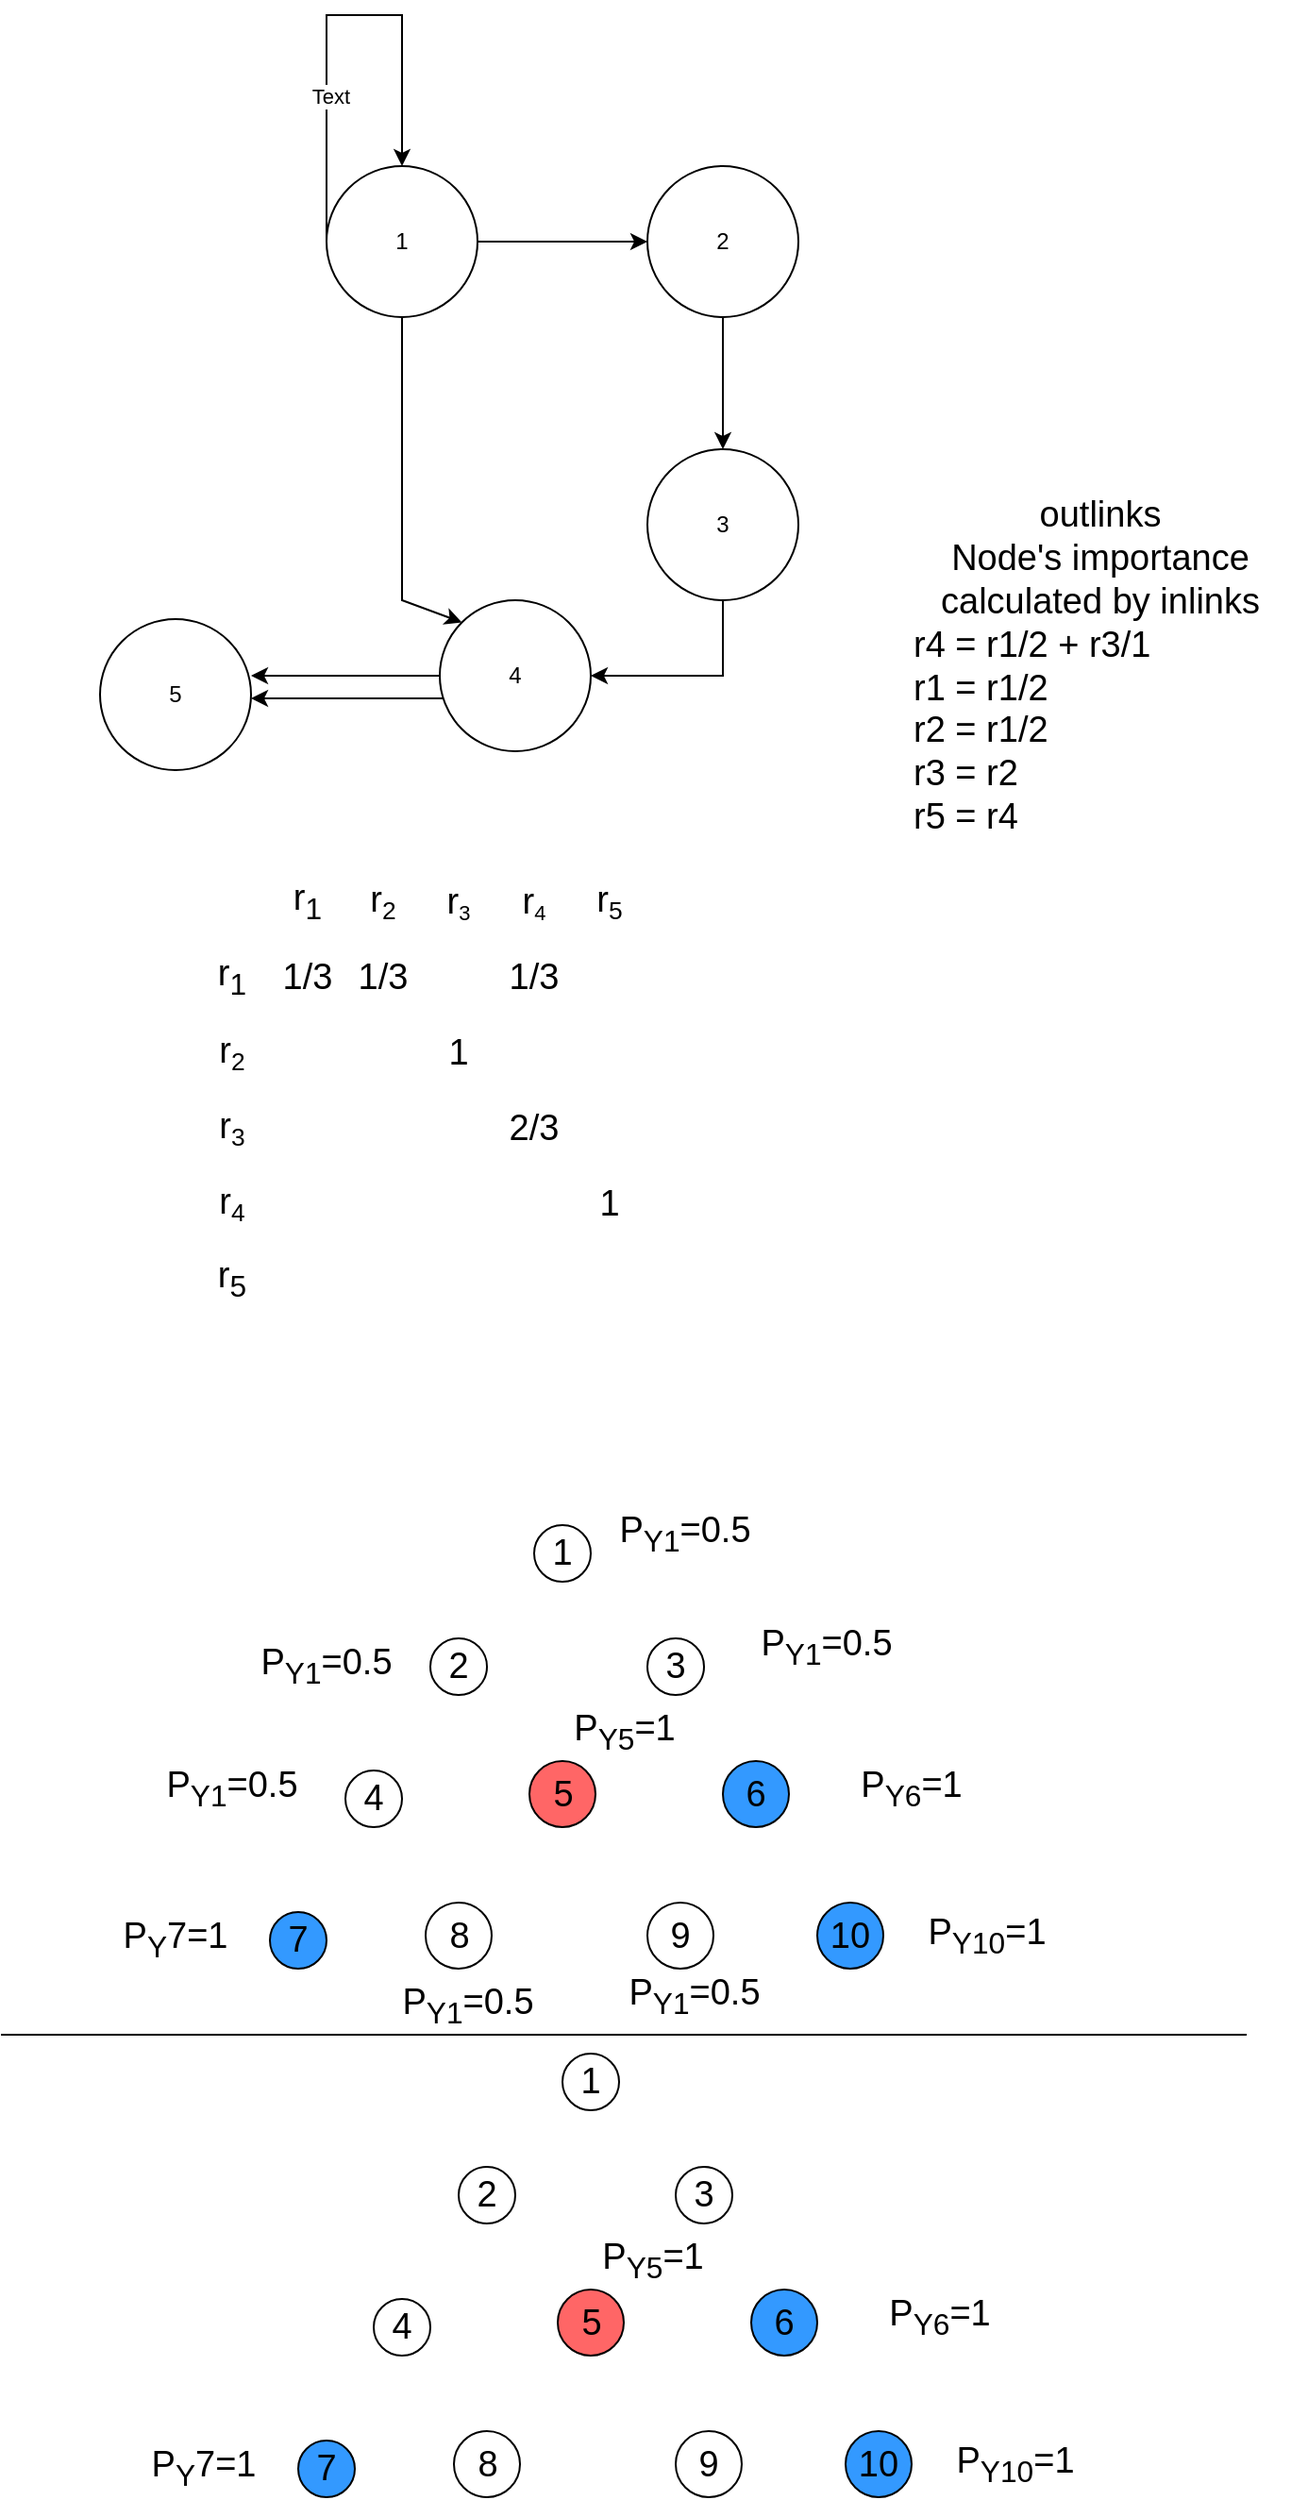 <mxfile version="18.1.2" type="github">
  <diagram id="Ig6DqcMsb9MTZLkhWmV6" name="Page-1">
    <mxGraphModel dx="1166" dy="666" grid="1" gridSize="10" guides="1" tooltips="1" connect="1" arrows="1" fold="1" page="1" pageScale="1" pageWidth="827" pageHeight="1169" math="0" shadow="0">
      <root>
        <mxCell id="0" />
        <mxCell id="1" parent="0" />
        <mxCell id="ug2zntYY6omCZdX16Obv-1" value="1" style="ellipse;whiteSpace=wrap;html=1;aspect=fixed;" vertex="1" parent="1">
          <mxGeometry x="270" y="150" width="80" height="80" as="geometry" />
        </mxCell>
        <mxCell id="ug2zntYY6omCZdX16Obv-2" value="2" style="ellipse;whiteSpace=wrap;html=1;aspect=fixed;" vertex="1" parent="1">
          <mxGeometry x="440" y="150" width="80" height="80" as="geometry" />
        </mxCell>
        <mxCell id="ug2zntYY6omCZdX16Obv-3" value="3" style="ellipse;whiteSpace=wrap;html=1;aspect=fixed;" vertex="1" parent="1">
          <mxGeometry x="440" y="300" width="80" height="80" as="geometry" />
        </mxCell>
        <mxCell id="ug2zntYY6omCZdX16Obv-4" value="" style="endArrow=classic;html=1;rounded=0;entryX=0;entryY=0.5;entryDx=0;entryDy=0;" edge="1" parent="1" source="ug2zntYY6omCZdX16Obv-1" target="ug2zntYY6omCZdX16Obv-2">
          <mxGeometry width="50" height="50" relative="1" as="geometry">
            <mxPoint x="190" y="290" as="sourcePoint" />
            <mxPoint x="240" y="240" as="targetPoint" />
          </mxGeometry>
        </mxCell>
        <mxCell id="ug2zntYY6omCZdX16Obv-5" value="" style="endArrow=classic;html=1;rounded=0;entryX=0.5;entryY=0;entryDx=0;entryDy=0;" edge="1" parent="1" target="ug2zntYY6omCZdX16Obv-3">
          <mxGeometry width="50" height="50" relative="1" as="geometry">
            <mxPoint x="480" y="230" as="sourcePoint" />
            <mxPoint x="490" y="300" as="targetPoint" />
          </mxGeometry>
        </mxCell>
        <mxCell id="ug2zntYY6omCZdX16Obv-7" value="4" style="ellipse;whiteSpace=wrap;html=1;aspect=fixed;" vertex="1" parent="1">
          <mxGeometry x="330" y="380" width="80" height="80" as="geometry" />
        </mxCell>
        <mxCell id="ug2zntYY6omCZdX16Obv-8" value="5" style="ellipse;whiteSpace=wrap;html=1;aspect=fixed;" vertex="1" parent="1">
          <mxGeometry x="150" y="390" width="80" height="80" as="geometry" />
        </mxCell>
        <mxCell id="ug2zntYY6omCZdX16Obv-9" value="" style="endArrow=classic;html=1;rounded=0;exitX=0.5;exitY=1;exitDx=0;exitDy=0;entryX=1;entryY=0.5;entryDx=0;entryDy=0;" edge="1" parent="1" source="ug2zntYY6omCZdX16Obv-3" target="ug2zntYY6omCZdX16Obv-7">
          <mxGeometry width="50" height="50" relative="1" as="geometry">
            <mxPoint x="560" y="480" as="sourcePoint" />
            <mxPoint x="610" y="430" as="targetPoint" />
            <Array as="points">
              <mxPoint x="480" y="420" />
            </Array>
          </mxGeometry>
        </mxCell>
        <mxCell id="ug2zntYY6omCZdX16Obv-10" value="" style="endArrow=classic;html=1;rounded=0;exitX=0.025;exitY=0.65;exitDx=0;exitDy=0;exitPerimeter=0;" edge="1" parent="1" source="ug2zntYY6omCZdX16Obv-7">
          <mxGeometry width="50" height="50" relative="1" as="geometry">
            <mxPoint x="100" y="550" as="sourcePoint" />
            <mxPoint x="230" y="432" as="targetPoint" />
          </mxGeometry>
        </mxCell>
        <mxCell id="ug2zntYY6omCZdX16Obv-12" value="" style="endArrow=classic;html=1;rounded=0;entryX=0;entryY=0;entryDx=0;entryDy=0;" edge="1" parent="1" source="ug2zntYY6omCZdX16Obv-1" target="ug2zntYY6omCZdX16Obv-7">
          <mxGeometry width="50" height="50" relative="1" as="geometry">
            <mxPoint x="310" y="370" as="sourcePoint" />
            <mxPoint x="360" y="320" as="targetPoint" />
            <Array as="points">
              <mxPoint x="310" y="300" />
              <mxPoint x="310" y="380" />
            </Array>
          </mxGeometry>
        </mxCell>
        <mxCell id="ug2zntYY6omCZdX16Obv-13" value="" style="endArrow=classic;html=1;rounded=0;exitX=0;exitY=0.5;exitDx=0;exitDy=0;" edge="1" parent="1" source="ug2zntYY6omCZdX16Obv-7">
          <mxGeometry width="50" height="50" relative="1" as="geometry">
            <mxPoint x="200" y="400" as="sourcePoint" />
            <mxPoint x="230" y="420" as="targetPoint" />
          </mxGeometry>
        </mxCell>
        <mxCell id="ug2zntYY6omCZdX16Obv-16" value="" style="edgeStyle=elbowEdgeStyle;elbow=horizontal;endArrow=classic;html=1;rounded=0;exitX=0;exitY=0.5;exitDx=0;exitDy=0;entryX=0.5;entryY=0;entryDx=0;entryDy=0;" edge="1" parent="1" source="ug2zntYY6omCZdX16Obv-1" target="ug2zntYY6omCZdX16Obv-1">
          <mxGeometry width="50" height="50" relative="1" as="geometry">
            <mxPoint x="390" y="370" as="sourcePoint" />
            <mxPoint x="340" y="80" as="targetPoint" />
            <Array as="points">
              <mxPoint x="310" y="70" />
              <mxPoint x="260" y="130" />
              <mxPoint x="320" y="80" />
              <mxPoint x="340" y="80" />
            </Array>
          </mxGeometry>
        </mxCell>
        <mxCell id="ug2zntYY6omCZdX16Obv-19" value="Text" style="edgeLabel;html=1;align=center;verticalAlign=middle;resizable=0;points=[];" vertex="1" connectable="0" parent="ug2zntYY6omCZdX16Obv-16">
          <mxGeometry x="-0.354" y="-2" relative="1" as="geometry">
            <mxPoint as="offset" />
          </mxGeometry>
        </mxCell>
        <mxCell id="ug2zntYY6omCZdX16Obv-20" value="r&lt;sub&gt;1&lt;/sub&gt;" style="text;html=1;strokeColor=none;fillColor=none;align=center;verticalAlign=middle;whiteSpace=wrap;rounded=0;fontSize=19;" vertex="1" parent="1">
          <mxGeometry x="200" y="560" width="40" height="40" as="geometry" />
        </mxCell>
        <mxCell id="ug2zntYY6omCZdX16Obv-21" value="r&lt;span style=&quot;font-size: 15.833px;&quot;&gt;&lt;sub&gt;2&lt;/sub&gt;&lt;/span&gt;" style="text;html=1;strokeColor=none;fillColor=none;align=center;verticalAlign=middle;whiteSpace=wrap;rounded=0;fontSize=19;" vertex="1" parent="1">
          <mxGeometry x="200" y="600" width="40" height="40" as="geometry" />
        </mxCell>
        <mxCell id="ug2zntYY6omCZdX16Obv-22" value="r&lt;span style=&quot;font-size: 15.833px;&quot;&gt;&lt;sub&gt;3&lt;/sub&gt;&lt;/span&gt;" style="text;html=1;strokeColor=none;fillColor=none;align=center;verticalAlign=middle;whiteSpace=wrap;rounded=0;fontSize=19;" vertex="1" parent="1">
          <mxGeometry x="200" y="640" width="40" height="40" as="geometry" />
        </mxCell>
        <mxCell id="ug2zntYY6omCZdX16Obv-23" value="r&lt;span style=&quot;font-size: 15.833px;&quot;&gt;&lt;sub&gt;4&lt;/sub&gt;&lt;/span&gt;" style="text;html=1;strokeColor=none;fillColor=none;align=center;verticalAlign=middle;whiteSpace=wrap;rounded=0;fontSize=19;" vertex="1" parent="1">
          <mxGeometry x="200" y="680" width="40" height="40" as="geometry" />
        </mxCell>
        <mxCell id="ug2zntYY6omCZdX16Obv-24" value="r&lt;sub&gt;1&lt;/sub&gt;" style="text;html=1;strokeColor=none;fillColor=none;align=center;verticalAlign=middle;whiteSpace=wrap;rounded=0;fontSize=19;" vertex="1" parent="1">
          <mxGeometry x="240" y="520" width="40" height="40" as="geometry" />
        </mxCell>
        <mxCell id="ug2zntYY6omCZdX16Obv-27" value="r&lt;span style=&quot;font-size: 13.194px;&quot;&gt;&lt;sub&gt;3&lt;/sub&gt;&lt;/span&gt;" style="text;html=1;strokeColor=none;fillColor=none;align=center;verticalAlign=middle;whiteSpace=wrap;rounded=0;fontSize=19;" vertex="1" parent="1">
          <mxGeometry x="320" y="520" width="40" height="40" as="geometry" />
        </mxCell>
        <mxCell id="ug2zntYY6omCZdX16Obv-28" value="r&lt;span style=&quot;font-size: 15.833px;&quot;&gt;&lt;sub&gt;2&lt;/sub&gt;&lt;/span&gt;" style="text;html=1;strokeColor=none;fillColor=none;align=center;verticalAlign=middle;whiteSpace=wrap;rounded=0;fontSize=19;" vertex="1" parent="1">
          <mxGeometry x="280" y="520" width="40" height="40" as="geometry" />
        </mxCell>
        <mxCell id="ug2zntYY6omCZdX16Obv-29" value="r&lt;span style=&quot;font-size: 13.194px;&quot;&gt;&lt;sub&gt;4&lt;/sub&gt;&lt;/span&gt;" style="text;html=1;strokeColor=none;fillColor=none;align=center;verticalAlign=middle;whiteSpace=wrap;rounded=0;fontSize=19;" vertex="1" parent="1">
          <mxGeometry x="360" y="520" width="40" height="40" as="geometry" />
        </mxCell>
        <mxCell id="ug2zntYY6omCZdX16Obv-30" value="r&lt;span style=&quot;font-size: 15.833px;&quot;&gt;&lt;sub&gt;5&lt;/sub&gt;&lt;/span&gt;" style="text;html=1;strokeColor=none;fillColor=none;align=center;verticalAlign=middle;whiteSpace=wrap;rounded=0;fontSize=19;" vertex="1" parent="1">
          <mxGeometry x="400" y="520" width="40" height="40" as="geometry" />
        </mxCell>
        <mxCell id="ug2zntYY6omCZdX16Obv-31" value="r&lt;sub&gt;5&lt;/sub&gt;" style="text;html=1;strokeColor=none;fillColor=none;align=center;verticalAlign=middle;whiteSpace=wrap;rounded=0;fontSize=19;" vertex="1" parent="1">
          <mxGeometry x="200" y="720" width="40" height="40" as="geometry" />
        </mxCell>
        <mxCell id="ug2zntYY6omCZdX16Obv-32" value="1/3" style="text;html=1;strokeColor=none;fillColor=none;align=center;verticalAlign=middle;whiteSpace=wrap;rounded=0;fontSize=19;" vertex="1" parent="1">
          <mxGeometry x="240" y="560" width="40" height="40" as="geometry" />
        </mxCell>
        <mxCell id="ug2zntYY6omCZdX16Obv-33" value="1/3" style="text;html=1;strokeColor=none;fillColor=none;align=center;verticalAlign=middle;whiteSpace=wrap;rounded=0;fontSize=19;" vertex="1" parent="1">
          <mxGeometry x="280" y="560" width="40" height="40" as="geometry" />
        </mxCell>
        <mxCell id="ug2zntYY6omCZdX16Obv-34" value="1/3" style="text;html=1;strokeColor=none;fillColor=none;align=center;verticalAlign=middle;whiteSpace=wrap;rounded=0;fontSize=19;" vertex="1" parent="1">
          <mxGeometry x="360" y="560" width="40" height="40" as="geometry" />
        </mxCell>
        <mxCell id="ug2zntYY6omCZdX16Obv-36" value="1" style="text;html=1;strokeColor=none;fillColor=none;align=center;verticalAlign=middle;whiteSpace=wrap;rounded=0;fontSize=19;" vertex="1" parent="1">
          <mxGeometry x="320" y="600" width="40" height="40" as="geometry" />
        </mxCell>
        <mxCell id="ug2zntYY6omCZdX16Obv-37" value="2/3" style="text;html=1;strokeColor=none;fillColor=none;align=center;verticalAlign=middle;whiteSpace=wrap;rounded=0;fontSize=19;" vertex="1" parent="1">
          <mxGeometry x="360" y="640" width="40" height="40" as="geometry" />
        </mxCell>
        <mxCell id="ug2zntYY6omCZdX16Obv-38" value="1" style="text;html=1;strokeColor=none;fillColor=none;align=center;verticalAlign=middle;whiteSpace=wrap;rounded=0;fontSize=19;" vertex="1" parent="1">
          <mxGeometry x="400" y="680" width="40" height="40" as="geometry" />
        </mxCell>
        <mxCell id="ug2zntYY6omCZdX16Obv-39" value="outlinks&lt;br&gt;Node&#39;s importance calculated by inlinks&lt;br&gt;&lt;div style=&quot;text-align: left;&quot;&gt;&lt;span style=&quot;background-color: initial;&quot;&gt;r4 = r1/2 + r3/1&lt;/span&gt;&lt;/div&gt;&lt;div style=&quot;text-align: left;&quot;&gt;&lt;span style=&quot;background-color: initial;&quot;&gt;r1 = r1/2&lt;/span&gt;&lt;/div&gt;&lt;div style=&quot;text-align: left;&quot;&gt;&lt;span style=&quot;background-color: initial;&quot;&gt;r2 = r1/2&lt;/span&gt;&lt;/div&gt;&lt;div style=&quot;text-align: left;&quot;&gt;&lt;span style=&quot;background-color: initial;&quot;&gt;r3 = r2&lt;/span&gt;&lt;/div&gt;&lt;div style=&quot;text-align: left;&quot;&gt;&lt;span style=&quot;background-color: initial;&quot;&gt;r5 = r4&lt;/span&gt;&lt;/div&gt;" style="text;html=1;strokeColor=none;fillColor=none;align=center;verticalAlign=middle;whiteSpace=wrap;rounded=0;fontSize=19;" vertex="1" parent="1">
          <mxGeometry x="580" y="290" width="200" height="250" as="geometry" />
        </mxCell>
        <mxCell id="ug2zntYY6omCZdX16Obv-40" value="1" style="ellipse;whiteSpace=wrap;html=1;aspect=fixed;fontSize=19;" vertex="1" parent="1">
          <mxGeometry x="380" y="870" width="30" height="30" as="geometry" />
        </mxCell>
        <mxCell id="ug2zntYY6omCZdX16Obv-41" value="2" style="ellipse;whiteSpace=wrap;html=1;aspect=fixed;fontSize=19;" vertex="1" parent="1">
          <mxGeometry x="325" y="930" width="30" height="30" as="geometry" />
        </mxCell>
        <mxCell id="ug2zntYY6omCZdX16Obv-42" value="3" style="ellipse;whiteSpace=wrap;html=1;aspect=fixed;fontSize=19;" vertex="1" parent="1">
          <mxGeometry x="440" y="930" width="30" height="30" as="geometry" />
        </mxCell>
        <mxCell id="ug2zntYY6omCZdX16Obv-43" value="5" style="ellipse;whiteSpace=wrap;html=1;aspect=fixed;fontSize=19;fillColor=#FF6666;" vertex="1" parent="1">
          <mxGeometry x="377.5" y="995" width="35" height="35" as="geometry" />
        </mxCell>
        <mxCell id="ug2zntYY6omCZdX16Obv-44" value="4" style="ellipse;whiteSpace=wrap;html=1;aspect=fixed;fontSize=19;" vertex="1" parent="1">
          <mxGeometry x="280" y="1000" width="30" height="30" as="geometry" />
        </mxCell>
        <mxCell id="ug2zntYY6omCZdX16Obv-47" value="6" style="ellipse;whiteSpace=wrap;html=1;aspect=fixed;fontSize=19;fillColor=#3399FF;" vertex="1" parent="1">
          <mxGeometry x="480" y="995" width="35" height="35" as="geometry" />
        </mxCell>
        <mxCell id="ug2zntYY6omCZdX16Obv-48" value="8" style="ellipse;whiteSpace=wrap;html=1;aspect=fixed;fontSize=19;" vertex="1" parent="1">
          <mxGeometry x="322.5" y="1070" width="35" height="35" as="geometry" />
        </mxCell>
        <mxCell id="ug2zntYY6omCZdX16Obv-49" value="7" style="ellipse;whiteSpace=wrap;html=1;aspect=fixed;fontSize=19;fillColor=#3399FF;" vertex="1" parent="1">
          <mxGeometry x="240" y="1075" width="30" height="30" as="geometry" />
        </mxCell>
        <mxCell id="ug2zntYY6omCZdX16Obv-50" value="9" style="ellipse;whiteSpace=wrap;html=1;aspect=fixed;fontSize=19;" vertex="1" parent="1">
          <mxGeometry x="440" y="1070" width="35" height="35" as="geometry" />
        </mxCell>
        <mxCell id="ug2zntYY6omCZdX16Obv-51" value="10" style="ellipse;whiteSpace=wrap;html=1;aspect=fixed;fontSize=19;fillColor=#3399FF;" vertex="1" parent="1">
          <mxGeometry x="530" y="1070" width="35" height="35" as="geometry" />
        </mxCell>
        <mxCell id="ug2zntYY6omCZdX16Obv-52" value="P&lt;sub&gt;Y6&lt;/sub&gt;=1" style="text;html=1;strokeColor=none;fillColor=none;align=center;verticalAlign=middle;whiteSpace=wrap;rounded=0;fontSize=19;" vertex="1" parent="1">
          <mxGeometry x="530" y="995" width="100" height="30" as="geometry" />
        </mxCell>
        <mxCell id="ug2zntYY6omCZdX16Obv-53" value="P&lt;sub&gt;Y&lt;/sub&gt;7=1" style="text;html=1;strokeColor=none;fillColor=none;align=center;verticalAlign=middle;whiteSpace=wrap;rounded=0;fontSize=19;" vertex="1" parent="1">
          <mxGeometry x="140" y="1075" width="100" height="30" as="geometry" />
        </mxCell>
        <mxCell id="ug2zntYY6omCZdX16Obv-54" value="P&lt;sub&gt;Y10&lt;/sub&gt;=1" style="text;html=1;strokeColor=none;fillColor=none;align=center;verticalAlign=middle;whiteSpace=wrap;rounded=0;fontSize=19;" vertex="1" parent="1">
          <mxGeometry x="570" y="1072.5" width="100" height="30" as="geometry" />
        </mxCell>
        <mxCell id="ug2zntYY6omCZdX16Obv-55" value="P&lt;sub&gt;Y5&lt;/sub&gt;=1" style="text;html=1;strokeColor=none;fillColor=none;align=center;verticalAlign=middle;whiteSpace=wrap;rounded=0;fontSize=19;" vertex="1" parent="1">
          <mxGeometry x="377.5" y="965" width="100" height="30" as="geometry" />
        </mxCell>
        <mxCell id="ug2zntYY6omCZdX16Obv-56" value="1" style="ellipse;whiteSpace=wrap;html=1;aspect=fixed;fontSize=19;" vertex="1" parent="1">
          <mxGeometry x="395" y="1150" width="30" height="30" as="geometry" />
        </mxCell>
        <mxCell id="ug2zntYY6omCZdX16Obv-57" value="2" style="ellipse;whiteSpace=wrap;html=1;aspect=fixed;fontSize=19;" vertex="1" parent="1">
          <mxGeometry x="340" y="1210" width="30" height="30" as="geometry" />
        </mxCell>
        <mxCell id="ug2zntYY6omCZdX16Obv-58" value="3" style="ellipse;whiteSpace=wrap;html=1;aspect=fixed;fontSize=19;" vertex="1" parent="1">
          <mxGeometry x="455" y="1210" width="30" height="30" as="geometry" />
        </mxCell>
        <mxCell id="ug2zntYY6omCZdX16Obv-59" value="5" style="ellipse;whiteSpace=wrap;html=1;aspect=fixed;fontSize=19;fillColor=#FF6666;" vertex="1" parent="1">
          <mxGeometry x="392.5" y="1275" width="35" height="35" as="geometry" />
        </mxCell>
        <mxCell id="ug2zntYY6omCZdX16Obv-60" value="4" style="ellipse;whiteSpace=wrap;html=1;aspect=fixed;fontSize=19;" vertex="1" parent="1">
          <mxGeometry x="295" y="1280" width="30" height="30" as="geometry" />
        </mxCell>
        <mxCell id="ug2zntYY6omCZdX16Obv-61" value="6" style="ellipse;whiteSpace=wrap;html=1;aspect=fixed;fontSize=19;fillColor=#3399FF;" vertex="1" parent="1">
          <mxGeometry x="495" y="1275" width="35" height="35" as="geometry" />
        </mxCell>
        <mxCell id="ug2zntYY6omCZdX16Obv-62" value="8" style="ellipse;whiteSpace=wrap;html=1;aspect=fixed;fontSize=19;" vertex="1" parent="1">
          <mxGeometry x="337.5" y="1350" width="35" height="35" as="geometry" />
        </mxCell>
        <mxCell id="ug2zntYY6omCZdX16Obv-63" value="7" style="ellipse;whiteSpace=wrap;html=1;aspect=fixed;fontSize=19;fillColor=#3399FF;" vertex="1" parent="1">
          <mxGeometry x="255" y="1355" width="30" height="30" as="geometry" />
        </mxCell>
        <mxCell id="ug2zntYY6omCZdX16Obv-64" value="9" style="ellipse;whiteSpace=wrap;html=1;aspect=fixed;fontSize=19;" vertex="1" parent="1">
          <mxGeometry x="455" y="1350" width="35" height="35" as="geometry" />
        </mxCell>
        <mxCell id="ug2zntYY6omCZdX16Obv-65" value="10" style="ellipse;whiteSpace=wrap;html=1;aspect=fixed;fontSize=19;fillColor=#3399FF;" vertex="1" parent="1">
          <mxGeometry x="545" y="1350" width="35" height="35" as="geometry" />
        </mxCell>
        <mxCell id="ug2zntYY6omCZdX16Obv-66" value="P&lt;sub&gt;Y6&lt;/sub&gt;=1" style="text;html=1;strokeColor=none;fillColor=none;align=center;verticalAlign=middle;whiteSpace=wrap;rounded=0;fontSize=19;" vertex="1" parent="1">
          <mxGeometry x="545" y="1275" width="100" height="30" as="geometry" />
        </mxCell>
        <mxCell id="ug2zntYY6omCZdX16Obv-67" value="P&lt;sub&gt;Y&lt;/sub&gt;7=1" style="text;html=1;strokeColor=none;fillColor=none;align=center;verticalAlign=middle;whiteSpace=wrap;rounded=0;fontSize=19;" vertex="1" parent="1">
          <mxGeometry x="155" y="1355" width="100" height="30" as="geometry" />
        </mxCell>
        <mxCell id="ug2zntYY6omCZdX16Obv-68" value="P&lt;sub&gt;Y10&lt;/sub&gt;=1" style="text;html=1;strokeColor=none;fillColor=none;align=center;verticalAlign=middle;whiteSpace=wrap;rounded=0;fontSize=19;" vertex="1" parent="1">
          <mxGeometry x="585" y="1352.5" width="100" height="30" as="geometry" />
        </mxCell>
        <mxCell id="ug2zntYY6omCZdX16Obv-69" value="P&lt;sub&gt;Y5&lt;/sub&gt;=1" style="text;html=1;strokeColor=none;fillColor=none;align=center;verticalAlign=middle;whiteSpace=wrap;rounded=0;fontSize=19;" vertex="1" parent="1">
          <mxGeometry x="392.5" y="1245" width="100" height="30" as="geometry" />
        </mxCell>
        <mxCell id="ug2zntYY6omCZdX16Obv-70" value="P&lt;sub&gt;Y1&lt;/sub&gt;=0.5" style="text;html=1;strokeColor=none;fillColor=none;align=center;verticalAlign=middle;whiteSpace=wrap;rounded=0;fontSize=19;" vertex="1" parent="1">
          <mxGeometry x="410" y="860" width="100" height="30" as="geometry" />
        </mxCell>
        <mxCell id="ug2zntYY6omCZdX16Obv-71" value="P&lt;sub&gt;Y1&lt;/sub&gt;=0.5" style="text;html=1;strokeColor=none;fillColor=none;align=center;verticalAlign=middle;whiteSpace=wrap;rounded=0;fontSize=19;" vertex="1" parent="1">
          <mxGeometry x="485" y="920" width="100" height="30" as="geometry" />
        </mxCell>
        <mxCell id="ug2zntYY6omCZdX16Obv-72" value="P&lt;sub&gt;Y1&lt;/sub&gt;=0.5" style="text;html=1;strokeColor=none;fillColor=none;align=center;verticalAlign=middle;whiteSpace=wrap;rounded=0;fontSize=19;" vertex="1" parent="1">
          <mxGeometry x="220" y="930" width="100" height="30" as="geometry" />
        </mxCell>
        <mxCell id="ug2zntYY6omCZdX16Obv-73" value="P&lt;sub&gt;Y1&lt;/sub&gt;=0.5" style="text;html=1;strokeColor=none;fillColor=none;align=center;verticalAlign=middle;whiteSpace=wrap;rounded=0;fontSize=19;" vertex="1" parent="1">
          <mxGeometry x="170" y="995" width="100" height="30" as="geometry" />
        </mxCell>
        <mxCell id="ug2zntYY6omCZdX16Obv-74" value="P&lt;sub&gt;Y1&lt;/sub&gt;=0.5" style="text;html=1;strokeColor=none;fillColor=none;align=center;verticalAlign=middle;whiteSpace=wrap;rounded=0;fontSize=19;" vertex="1" parent="1">
          <mxGeometry x="295" y="1110" width="100" height="30" as="geometry" />
        </mxCell>
        <mxCell id="ug2zntYY6omCZdX16Obv-75" value="P&lt;sub&gt;Y1&lt;/sub&gt;=0.5" style="text;html=1;strokeColor=none;fillColor=none;align=center;verticalAlign=middle;whiteSpace=wrap;rounded=0;fontSize=19;" vertex="1" parent="1">
          <mxGeometry x="415" y="1105" width="100" height="30" as="geometry" />
        </mxCell>
        <mxCell id="ug2zntYY6omCZdX16Obv-76" value="" style="endArrow=none;html=1;rounded=0;fontSize=19;" edge="1" parent="1">
          <mxGeometry width="50" height="50" relative="1" as="geometry">
            <mxPoint x="97.5" y="1140" as="sourcePoint" />
            <mxPoint x="757.5" y="1140" as="targetPoint" />
          </mxGeometry>
        </mxCell>
      </root>
    </mxGraphModel>
  </diagram>
</mxfile>
